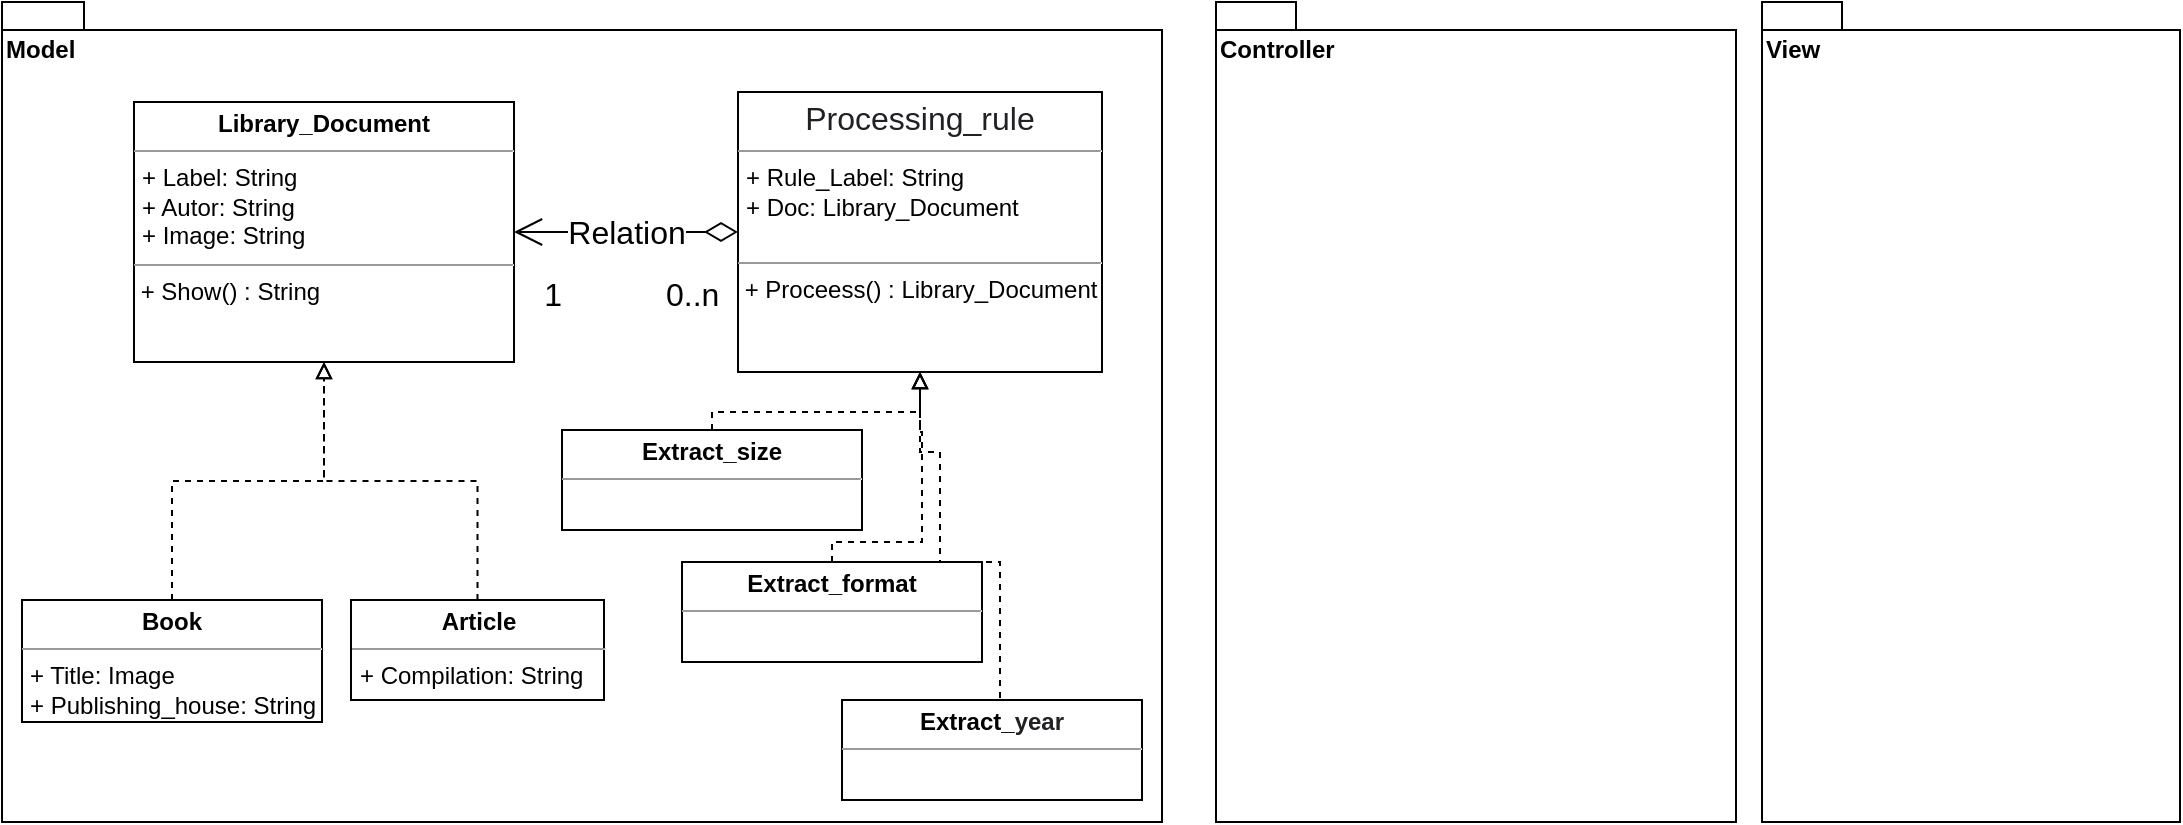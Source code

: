 <mxfile version="18.1.3" type="device" pages="2"><diagram name="Classes" id="b5b7bab2-c9e2-2cf4-8b2a-24fd1a2a6d21"><mxGraphModel dx="514" dy="788" grid="1" gridSize="10" guides="1" tooltips="1" connect="1" arrows="1" fold="1" page="1" pageScale="1" pageWidth="1169" pageHeight="827" background="none" math="0" shadow="0"><root><mxCell id="0"/><mxCell id="1" parent="0"/><mxCell id="sA2jBUCjwPxsmYCh8LZm-1" value="View" style="shape=folder;fontStyle=1;spacingTop=10;tabWidth=40;tabHeight=14;tabPosition=left;html=1;flipV=0;align=left;verticalAlign=top;" parent="1" vertex="1"><mxGeometry x="960" y="40" width="209" height="410" as="geometry"/></mxCell><mxCell id="sA2jBUCjwPxsmYCh8LZm-2" value="Controller" style="shape=folder;fontStyle=1;spacingTop=10;tabWidth=40;tabHeight=14;tabPosition=left;html=1;flipV=0;align=left;verticalAlign=top;" parent="1" vertex="1"><mxGeometry x="687" y="40" width="260" height="410" as="geometry"/></mxCell><mxCell id="sA2jBUCjwPxsmYCh8LZm-3" value="Model" style="shape=folder;fontStyle=1;spacingTop=10;tabWidth=40;tabHeight=14;tabPosition=left;html=1;flipV=0;align=left;verticalAlign=top;" parent="1" vertex="1"><mxGeometry x="80" y="40" width="580" height="410" as="geometry"/></mxCell><mxCell id="sA2jBUCjwPxsmYCh8LZm-5" value="&lt;p style=&quot;margin:0px;margin-top:4px;text-align:center;&quot;&gt;&lt;b&gt;Library_Document&lt;/b&gt;&lt;/p&gt;&lt;hr size=&quot;1&quot;&gt;&lt;p style=&quot;margin: 0px 0px 0px 4px;&quot;&gt;+ Label: String&lt;br&gt;&lt;/p&gt;&lt;p style=&quot;margin: 0px 0px 0px 4px;&quot;&gt;+ Autor: String&lt;/p&gt;&lt;p style=&quot;margin: 0px 0px 0px 4px;&quot;&gt;+ Image: String&lt;/p&gt;&lt;hr size=&quot;1&quot;&gt;&amp;nbsp;+ Show() : String" style="verticalAlign=top;align=left;overflow=fill;fontSize=12;fontFamily=Helvetica;html=1;" parent="1" vertex="1"><mxGeometry x="146" y="90" width="190" height="130" as="geometry"/></mxCell><mxCell id="sA2jBUCjwPxsmYCh8LZm-8" style="edgeStyle=orthogonalEdgeStyle;rounded=0;orthogonalLoop=1;jettySize=auto;html=1;fontColor=#FF0000;startArrow=none;startFill=0;endArrow=block;endFill=0;dashed=1;entryX=0.5;entryY=1;entryDx=0;entryDy=0;" parent="1" source="sA2jBUCjwPxsmYCh8LZm-9" target="sA2jBUCjwPxsmYCh8LZm-5" edge="1"><mxGeometry relative="1" as="geometry"><mxPoint x="247" y="240" as="targetPoint"/></mxGeometry></mxCell><mxCell id="sA2jBUCjwPxsmYCh8LZm-9" value="&lt;p style=&quot;margin:0px;margin-top:4px;text-align:center;&quot;&gt;&lt;b&gt;Book&lt;/b&gt;&lt;/p&gt;&lt;hr size=&quot;1&quot;&gt;&lt;p style=&quot;margin: 0px 0px 0px 4px;&quot;&gt;+ Title: Image&lt;br&gt;&lt;/p&gt;&lt;p style=&quot;margin: 0px 0px 0px 4px;&quot;&gt;+ Publishing_house: String&lt;/p&gt;" style="verticalAlign=top;align=left;overflow=fill;fontSize=12;fontFamily=Helvetica;html=1;" parent="1" vertex="1"><mxGeometry x="90" y="339" width="150" height="61" as="geometry"/></mxCell><mxCell id="sA2jBUCjwPxsmYCh8LZm-10" style="edgeStyle=orthogonalEdgeStyle;rounded=0;orthogonalLoop=1;jettySize=auto;html=1;fontColor=#FF0000;startArrow=none;startFill=0;endArrow=block;endFill=0;dashed=1;" parent="1" source="sA2jBUCjwPxsmYCh8LZm-11" target="sA2jBUCjwPxsmYCh8LZm-5" edge="1"><mxGeometry relative="1" as="geometry"><mxPoint x="247" y="240" as="targetPoint"/></mxGeometry></mxCell><mxCell id="sA2jBUCjwPxsmYCh8LZm-11" value="&lt;p style=&quot;margin:0px;margin-top:4px;text-align:center;&quot;&gt;&lt;b&gt;Article&lt;/b&gt;&lt;/p&gt;&lt;hr size=&quot;1&quot;&gt;&lt;p style=&quot;margin:0px;margin-left:4px;&quot;&gt;+ Compilation: String&lt;br&gt;&lt;/p&gt;" style="verticalAlign=top;align=left;overflow=fill;fontSize=12;fontFamily=Helvetica;html=1;" parent="1" vertex="1"><mxGeometry x="254.5" y="339" width="126.5" height="50" as="geometry"/></mxCell><mxCell id="Fq8TGIOtTdrEL2s2EUya-2" value="&lt;p style=&quot;margin:0px;margin-top:4px;text-align:center;&quot;&gt;&lt;span style=&quot;background-color: transparent; color: rgb(32, 33, 36); font-family: inherit; font-size: 16px; caret-color: rgb(32, 33, 36); text-align: left;&quot;&gt;Processing_rule&lt;/span&gt;&lt;/p&gt;&lt;hr size=&quot;1&quot;&gt;&lt;p style=&quot;margin: 0px 0px 0px 4px;&quot;&gt;+ Rule_Label: String&lt;/p&gt;&lt;p style=&quot;margin: 0px 0px 0px 4px;&quot;&gt;+ Doc:&amp;nbsp;Library_Document&lt;/p&gt;&lt;br&gt;&lt;hr size=&quot;1&quot;&gt;&amp;nbsp;+ Proceess() : Library_Document&lt;br&gt;" style="verticalAlign=top;align=left;overflow=fill;fontSize=12;fontFamily=Helvetica;html=1;" parent="1" vertex="1"><mxGeometry x="448" y="85" width="182" height="140" as="geometry"/></mxCell><mxCell id="Fq8TGIOtTdrEL2s2EUya-3" value="Relation" style="endArrow=open;html=1;endSize=12;startArrow=diamondThin;startSize=14;startFill=0;edgeStyle=orthogonalEdgeStyle;rounded=0;fontSize=16;entryX=1;entryY=0.5;entryDx=0;entryDy=0;" parent="1" source="Fq8TGIOtTdrEL2s2EUya-2" target="sA2jBUCjwPxsmYCh8LZm-5" edge="1"><mxGeometry relative="1" as="geometry"><mxPoint x="460" y="310" as="sourcePoint"/><mxPoint x="620" y="310" as="targetPoint"/></mxGeometry></mxCell><mxCell id="Fq8TGIOtTdrEL2s2EUya-4" value="0..n" style="edgeLabel;resizable=0;html=1;align=left;verticalAlign=top;fontSize=16;" parent="Fq8TGIOtTdrEL2s2EUya-3" connectable="0" vertex="1"><mxGeometry x="-1" relative="1" as="geometry"><mxPoint x="-38" y="15" as="offset"/></mxGeometry></mxCell><mxCell id="Fq8TGIOtTdrEL2s2EUya-5" value="1" style="edgeLabel;resizable=0;html=1;align=right;verticalAlign=top;fontSize=16;" parent="Fq8TGIOtTdrEL2s2EUya-3" connectable="0" vertex="1"><mxGeometry x="1" relative="1" as="geometry"><mxPoint x="24" y="15" as="offset"/></mxGeometry></mxCell><mxCell id="_sfkUn4PgbuFN8sf60A8-1" style="edgeStyle=orthogonalEdgeStyle;rounded=0;orthogonalLoop=1;jettySize=auto;html=1;fontColor=#FF0000;startArrow=none;startFill=0;endArrow=block;endFill=0;dashed=1;entryX=0.5;entryY=1;entryDx=0;entryDy=0;" parent="1" source="_sfkUn4PgbuFN8sf60A8-2" target="Fq8TGIOtTdrEL2s2EUya-2" edge="1"><mxGeometry relative="1" as="geometry"><mxPoint x="566" y="389" as="targetPoint"/><Array as="points"><mxPoint x="435" y="245"/><mxPoint x="539" y="245"/></Array></mxGeometry></mxCell><mxCell id="_sfkUn4PgbuFN8sf60A8-2" value="&lt;p style=&quot;margin:0px;margin-top:4px;text-align:center;&quot;&gt;&lt;b&gt;Extract_size&lt;/b&gt;&lt;/p&gt;&lt;hr size=&quot;1&quot;&gt;&lt;p style=&quot;margin: 0px 0px 0px 4px;&quot;&gt;&lt;br&gt;&lt;/p&gt;" style="verticalAlign=top;align=left;overflow=fill;fontSize=12;fontFamily=Helvetica;html=1;" parent="1" vertex="1"><mxGeometry x="360" y="254" width="150" height="50" as="geometry"/></mxCell><mxCell id="_sfkUn4PgbuFN8sf60A8-3" value="&lt;p style=&quot;margin:0px;margin-top:4px;text-align:center;&quot;&gt;&lt;b&gt;Extract_format&lt;/b&gt;&lt;/p&gt;&lt;hr size=&quot;1&quot;&gt;&lt;p style=&quot;margin: 0px 0px 0px 4px;&quot;&gt;&lt;br&gt;&lt;/p&gt;" style="verticalAlign=top;align=left;overflow=fill;fontSize=12;fontFamily=Helvetica;html=1;" parent="1" vertex="1"><mxGeometry x="420" y="320" width="150" height="50" as="geometry"/></mxCell><mxCell id="_sfkUn4PgbuFN8sf60A8-5" style="edgeStyle=orthogonalEdgeStyle;rounded=0;orthogonalLoop=1;jettySize=auto;html=1;fontColor=#FF0000;startArrow=none;startFill=0;endArrow=block;endFill=0;dashed=1;entryX=0.5;entryY=1;entryDx=0;entryDy=0;exitX=0.5;exitY=0;exitDx=0;exitDy=0;" parent="1" source="_sfkUn4PgbuFN8sf60A8-3" target="Fq8TGIOtTdrEL2s2EUya-2" edge="1"><mxGeometry relative="1" as="geometry"><mxPoint x="549" y="235" as="targetPoint"/><mxPoint x="445" y="260" as="sourcePoint"/><Array as="points"><mxPoint x="495" y="310"/><mxPoint x="540" y="310"/><mxPoint x="540" y="255"/><mxPoint x="539" y="255"/></Array></mxGeometry></mxCell><mxCell id="_sfkUn4PgbuFN8sf60A8-6" value="&lt;p style=&quot;margin:0px;margin-top:4px;text-align:center;&quot;&gt;&lt;b&gt;Extract_&lt;/b&gt;&lt;span style=&quot;background-color: transparent; color: rgb(32, 33, 36); font-family: inherit; caret-color: rgb(32, 33, 36); text-align: left;&quot;&gt;&lt;font style=&quot;font-size: 12px;&quot;&gt;&lt;b&gt;year&lt;/b&gt;&lt;/font&gt;&lt;/span&gt;&lt;/p&gt;&lt;hr size=&quot;1&quot;&gt;&lt;p style=&quot;margin: 0px 0px 0px 4px;&quot;&gt;&lt;br&gt;&lt;/p&gt;" style="verticalAlign=top;align=left;overflow=fill;fontSize=12;fontFamily=Helvetica;html=1;" parent="1" vertex="1"><mxGeometry x="500" y="389" width="150" height="50" as="geometry"/></mxCell><mxCell id="_sfkUn4PgbuFN8sf60A8-8" style="edgeStyle=orthogonalEdgeStyle;rounded=0;orthogonalLoop=1;jettySize=auto;html=1;fontColor=#FF0000;startArrow=none;startFill=0;endArrow=block;endFill=0;dashed=1;exitX=0.5;exitY=0;exitDx=0;exitDy=0;" parent="1" edge="1"><mxGeometry relative="1" as="geometry"><mxPoint x="539.005" y="225" as="targetPoint"/><mxPoint x="574" y="389.0" as="sourcePoint"/><Array as="points"><mxPoint x="579" y="389"/><mxPoint x="579" y="320"/><mxPoint x="549" y="320"/><mxPoint x="549" y="265"/><mxPoint x="539" y="265"/></Array></mxGeometry></mxCell></root></mxGraphModel></diagram><diagram id="agRyl3Md7ECtPxi6J3p6" name="Draft"><mxGraphModel dx="1288" dy="2538" grid="1" gridSize="10" guides="1" tooltips="1" connect="1" arrows="1" fold="1" page="1" pageScale="1" pageWidth="1169" pageHeight="827" math="0" shadow="0"><root><mxCell id="0"/><mxCell id="1" parent="0"/><mxCell id="3kZTN9YNtpxweYBpkjDg-1" value="" style="rounded=0;whiteSpace=wrap;html=1;fontColor=#000000;" vertex="1" parent="1"><mxGeometry x="66.5" y="-715" width="993.5" height="610" as="geometry"/></mxCell><mxCell id="3kZTN9YNtpxweYBpkjDg-2" value="" style="shape=actor;whiteSpace=wrap;html=1;" vertex="1" parent="1"><mxGeometry x="904.5" y="-368" width="40" height="60" as="geometry"/></mxCell><mxCell id="3kZTN9YNtpxweYBpkjDg-3" value="" style="rounded=0;whiteSpace=wrap;html=1;fontColor=#FF0000;" vertex="1" parent="1"><mxGeometry y="-1200" width="810" height="360" as="geometry"/></mxCell><mxCell id="3kZTN9YNtpxweYBpkjDg-4" value="React App" style="shape=folder;fontStyle=1;spacingTop=10;tabWidth=40;tabHeight=14;tabPosition=left;html=1;flipV=0;" vertex="1" parent="1"><mxGeometry x="600.5" y="-549" width="155.5" height="410" as="geometry"/></mxCell><mxCell id="3kZTN9YNtpxweYBpkjDg-5" value="Python App" style="shape=folder;fontStyle=1;spacingTop=10;tabWidth=40;tabHeight=14;tabPosition=left;html=1;flipV=0;" vertex="1" parent="1"><mxGeometry x="186.5" y="-379" width="180" height="230" as="geometry"/></mxCell><mxCell id="3kZTN9YNtpxweYBpkjDg-6" value="Java App" style="shape=folder;fontStyle=1;spacingTop=10;tabWidth=40;tabHeight=14;tabPosition=left;html=1;flipV=0;" vertex="1" parent="1"><mxGeometry x="186.5" y="-629" width="180" height="230" as="geometry"/></mxCell><mxCell id="3kZTN9YNtpxweYBpkjDg-7" value="База данных&#10;(mySQL)" style="shape=module;align=left;spacingLeft=20;align=center;verticalAlign=top;" vertex="1" parent="1"><mxGeometry x="445.5" y="-559" width="100" height="50" as="geometry"/></mxCell><mxCell id="3kZTN9YNtpxweYBpkjDg-8" value="Физическое&#10;хранилище" style="shape=module;align=left;spacingLeft=20;align=center;verticalAlign=top;" vertex="1" parent="1"><mxGeometry x="445.5" y="-459" width="100.5" height="50" as="geometry"/></mxCell><mxCell id="3kZTN9YNtpxweYBpkjDg-9" value="" style="edgeStyle=orthogonalEdgeStyle;rounded=0;orthogonalLoop=1;jettySize=auto;html=1;startArrow=classic;startFill=1;endArrow=none;endFill=0;" edge="1" parent="1" source="3kZTN9YNtpxweYBpkjDg-10" target="3kZTN9YNtpxweYBpkjDg-22"><mxGeometry relative="1" as="geometry"/></mxCell><mxCell id="3kZTN9YNtpxweYBpkjDg-10" value="База знаний" style="shape=module;align=left;spacingLeft=20;align=center;verticalAlign=top;" vertex="1" parent="1"><mxGeometry x="443.5" y="-329" width="100" height="57" as="geometry"/></mxCell><mxCell id="3kZTN9YNtpxweYBpkjDg-11" value="" style="edgeStyle=orthogonalEdgeStyle;rounded=0;orthogonalLoop=1;jettySize=auto;html=1;entryX=1;entryY=0.5;entryDx=0;entryDy=0;" edge="1" parent="1" source="3kZTN9YNtpxweYBpkjDg-12" target="3kZTN9YNtpxweYBpkjDg-7"><mxGeometry relative="1" as="geometry"><Array as="points"><mxPoint x="590" y="-491"/><mxPoint x="590" y="-534"/></Array></mxGeometry></mxCell><mxCell id="3kZTN9YNtpxweYBpkjDg-12" value="Генератор&#10; визуальных&#10; форм" style="shape=module;align=left;spacingLeft=20;align=center;verticalAlign=top;" vertex="1" parent="1"><mxGeometry x="633.5" y="-526" width="100.5" height="70" as="geometry"/></mxCell><mxCell id="3kZTN9YNtpxweYBpkjDg-13" value="" style="edgeStyle=orthogonalEdgeStyle;rounded=0;orthogonalLoop=1;jettySize=auto;html=1;" edge="1" parent="1" source="3kZTN9YNtpxweYBpkjDg-15" target="3kZTN9YNtpxweYBpkjDg-8"><mxGeometry relative="1" as="geometry"/></mxCell><mxCell id="3kZTN9YNtpxweYBpkjDg-14" value="" style="edgeStyle=orthogonalEdgeStyle;rounded=0;orthogonalLoop=1;jettySize=auto;html=1;startArrow=classic;startFill=1;endArrow=none;endFill=0;exitX=0.5;exitY=0;exitDx=0;exitDy=0;entryX=0.5;entryY=1;entryDx=0;entryDy=0;" edge="1" parent="1" source="3kZTN9YNtpxweYBpkjDg-21" target="3kZTN9YNtpxweYBpkjDg-15"><mxGeometry relative="1" as="geometry"><mxPoint x="320" y="-380" as="targetPoint"/></mxGeometry></mxCell><mxCell id="3kZTN9YNtpxweYBpkjDg-15" value="Приложение &#10;по загрузке&#10; файлов в&#10; хранилище" style="shape=module;align=left;spacingLeft=20;align=center;verticalAlign=top;" vertex="1" parent="1"><mxGeometry x="226.5" y="-486" width="100" height="67" as="geometry"/></mxCell><mxCell id="3kZTN9YNtpxweYBpkjDg-16" value="" style="edgeStyle=orthogonalEdgeStyle;rounded=0;orthogonalLoop=1;jettySize=auto;html=1;entryX=0.105;entryY=0.48;entryDx=0;entryDy=0;entryPerimeter=0;" edge="1" parent="1" source="3kZTN9YNtpxweYBpkjDg-17" target="3kZTN9YNtpxweYBpkjDg-7"><mxGeometry relative="1" as="geometry"/></mxCell><mxCell id="3kZTN9YNtpxweYBpkjDg-17" value="Приложение &#10;по загрузке&#10; атрибутов в&#10;БД" style="shape=module;align=left;spacingLeft=20;align=center;verticalAlign=top;" vertex="1" parent="1"><mxGeometry x="226.5" y="-599" width="100" height="67" as="geometry"/></mxCell><mxCell id="3kZTN9YNtpxweYBpkjDg-18" value="" style="edgeStyle=orthogonalEdgeStyle;rounded=0;orthogonalLoop=1;jettySize=auto;html=1;" edge="1" parent="1" source="3kZTN9YNtpxweYBpkjDg-21" target="3kZTN9YNtpxweYBpkjDg-10"><mxGeometry relative="1" as="geometry"/></mxCell><mxCell id="3kZTN9YNtpxweYBpkjDg-19" style="edgeStyle=orthogonalEdgeStyle;rounded=0;orthogonalLoop=1;jettySize=auto;html=1;entryX=0.75;entryY=1;entryDx=0;entryDy=0;" edge="1" parent="1" source="3kZTN9YNtpxweYBpkjDg-21" target="3kZTN9YNtpxweYBpkjDg-8"><mxGeometry relative="1" as="geometry"><Array as="points"><mxPoint x="315" y="-349"/><mxPoint x="521" y="-349"/></Array></mxGeometry></mxCell><mxCell id="3kZTN9YNtpxweYBpkjDg-20" style="edgeStyle=orthogonalEdgeStyle;rounded=0;orthogonalLoop=1;jettySize=auto;html=1;" edge="1" parent="1" source="3kZTN9YNtpxweYBpkjDg-21" target="3kZTN9YNtpxweYBpkjDg-17"><mxGeometry relative="1" as="geometry"><Array as="points"><mxPoint x="160" y="-305"/><mxPoint x="160" y="-565"/></Array></mxGeometry></mxCell><mxCell id="3kZTN9YNtpxweYBpkjDg-21" value="Приложение &#10;по обработке&#10;документов" style="shape=module;align=left;spacingLeft=20;align=center;verticalAlign=top;" vertex="1" parent="1"><mxGeometry x="226.5" y="-339" width="100" height="67" as="geometry"/></mxCell><mxCell id="3kZTN9YNtpxweYBpkjDg-22" value="Генератор&#10;отчетных форм" style="shape=module;align=left;spacingLeft=20;align=center;verticalAlign=top;" vertex="1" parent="1"><mxGeometry x="629.25" y="-303" width="110.5" height="60" as="geometry"/></mxCell><mxCell id="3kZTN9YNtpxweYBpkjDg-23" value="" style="shape=actor;whiteSpace=wrap;html=1;" vertex="1" parent="1"><mxGeometry x="904.5" y="-486" width="40" height="60" as="geometry"/></mxCell><mxCell id="3kZTN9YNtpxweYBpkjDg-24" value="" style="edgeStyle=orthogonalEdgeStyle;rounded=0;orthogonalLoop=1;jettySize=auto;html=1;entryX=0.615;entryY=0.015;entryDx=0;entryDy=0;entryPerimeter=0;" edge="1" parent="1" source="3kZTN9YNtpxweYBpkjDg-25" target="3kZTN9YNtpxweYBpkjDg-15"><mxGeometry relative="1" as="geometry"><Array as="points"><mxPoint x="580" y="-399"/><mxPoint x="580" y="-470"/><mxPoint x="475" y="-470"/><mxPoint x="475" y="-500"/><mxPoint x="288" y="-500"/></Array></mxGeometry></mxCell><mxCell id="3kZTN9YNtpxweYBpkjDg-25" value="Админ.&#10;панель" style="shape=module;align=left;spacingLeft=20;align=center;verticalAlign=top;" vertex="1" parent="1"><mxGeometry x="623.5" y="-429" width="110.5" height="60" as="geometry"/></mxCell><mxCell id="3kZTN9YNtpxweYBpkjDg-26" style="edgeStyle=orthogonalEdgeStyle;rounded=0;orthogonalLoop=1;jettySize=auto;html=1;entryX=1.01;entryY=0.6;entryDx=0;entryDy=0;entryPerimeter=0;exitX=0.25;exitY=0;exitDx=0;exitDy=0;" edge="1" parent="1" source="3kZTN9YNtpxweYBpkjDg-30" target="3kZTN9YNtpxweYBpkjDg-12"><mxGeometry relative="1" as="geometry"/></mxCell><mxCell id="3kZTN9YNtpxweYBpkjDg-27" style="edgeStyle=orthogonalEdgeStyle;rounded=0;orthogonalLoop=1;jettySize=auto;html=1;entryX=0.75;entryY=1;entryDx=0;entryDy=0;" edge="1" parent="1" source="3kZTN9YNtpxweYBpkjDg-30" target="3kZTN9YNtpxweYBpkjDg-25"><mxGeometry relative="1" as="geometry"><Array as="points"><mxPoint x="706" y="-349"/></Array></mxGeometry></mxCell><mxCell id="3kZTN9YNtpxweYBpkjDg-28" style="edgeStyle=orthogonalEdgeStyle;rounded=0;orthogonalLoop=1;jettySize=auto;html=1;entryX=0.75;entryY=0;entryDx=0;entryDy=0;" edge="1" parent="1" source="3kZTN9YNtpxweYBpkjDg-30" target="3kZTN9YNtpxweYBpkjDg-22"><mxGeometry relative="1" as="geometry"/></mxCell><mxCell id="3kZTN9YNtpxweYBpkjDg-29" style="edgeStyle=orthogonalEdgeStyle;rounded=0;orthogonalLoop=1;jettySize=auto;html=1;entryX=1;entryY=0.5;entryDx=0;entryDy=0;" edge="1" parent="1" source="3kZTN9YNtpxweYBpkjDg-30" target="3kZTN9YNtpxweYBpkjDg-33"><mxGeometry relative="1" as="geometry"><Array as="points"><mxPoint x="785" y="-189"/></Array></mxGeometry></mxCell><mxCell id="3kZTN9YNtpxweYBpkjDg-30" value="Проверка&#10;полномочий" style="shape=module;align=left;spacingLeft=20;align=center;verticalAlign=top;" vertex="1" parent="1"><mxGeometry x="765" y="-358" width="100" height="50" as="geometry"/></mxCell><mxCell id="3kZTN9YNtpxweYBpkjDg-31" value="" style="shape=actor;whiteSpace=wrap;html=1;" vertex="1" parent="1"><mxGeometry x="904.5" y="-259" width="40" height="60" as="geometry"/></mxCell><mxCell id="3kZTN9YNtpxweYBpkjDg-32" style="edgeStyle=orthogonalEdgeStyle;rounded=0;orthogonalLoop=1;jettySize=auto;html=1;entryX=0.855;entryY=1;entryDx=0;entryDy=0;entryPerimeter=0;" edge="1" parent="1" source="3kZTN9YNtpxweYBpkjDg-33" target="3kZTN9YNtpxweYBpkjDg-21"><mxGeometry relative="1" as="geometry"/></mxCell><mxCell id="3kZTN9YNtpxweYBpkjDg-33" value="Построитель&#10; запросов" style="shape=module;align=left;spacingLeft=20;align=center;verticalAlign=top;" vertex="1" parent="1"><mxGeometry x="630" y="-219" width="110.5" height="60" as="geometry"/></mxCell><mxCell id="3kZTN9YNtpxweYBpkjDg-34" style="edgeStyle=orthogonalEdgeStyle;rounded=0;orthogonalLoop=1;jettySize=auto;html=1;" edge="1" parent="1" source="3kZTN9YNtpxweYBpkjDg-35"><mxGeometry relative="1" as="geometry"><mxPoint x="825" y="-359" as="targetPoint"/></mxGeometry></mxCell><mxCell id="3kZTN9YNtpxweYBpkjDg-35" value="User" style="text;html=1;strokeColor=none;fillColor=none;align=center;verticalAlign=middle;whiteSpace=wrap;rounded=0;" vertex="1" parent="1"><mxGeometry x="894.5" y="-456" width="60" height="30" as="geometry"/></mxCell><mxCell id="3kZTN9YNtpxweYBpkjDg-36" style="edgeStyle=orthogonalEdgeStyle;rounded=0;orthogonalLoop=1;jettySize=auto;html=1;" edge="1" parent="1" source="3kZTN9YNtpxweYBpkjDg-37" target="3kZTN9YNtpxweYBpkjDg-30"><mxGeometry relative="1" as="geometry"><Array as="points"><mxPoint x="885" y="-323"/><mxPoint x="885" y="-333"/></Array></mxGeometry></mxCell><mxCell id="3kZTN9YNtpxweYBpkjDg-37" value="Admin" style="text;html=1;strokeColor=none;fillColor=none;align=center;verticalAlign=middle;whiteSpace=wrap;rounded=0;" vertex="1" parent="1"><mxGeometry x="894.5" y="-338" width="60" height="30" as="geometry"/></mxCell><mxCell id="3kZTN9YNtpxweYBpkjDg-38" style="edgeStyle=orthogonalEdgeStyle;rounded=0;orthogonalLoop=1;jettySize=auto;html=1;entryX=0.63;entryY=1.06;entryDx=0;entryDy=0;entryPerimeter=0;" edge="1" parent="1" source="3kZTN9YNtpxweYBpkjDg-39" target="3kZTN9YNtpxweYBpkjDg-30"><mxGeometry relative="1" as="geometry"/></mxCell><mxCell id="3kZTN9YNtpxweYBpkjDg-39" value="Expert" style="text;html=1;strokeColor=none;fillColor=none;align=center;verticalAlign=middle;whiteSpace=wrap;rounded=0;" vertex="1" parent="1"><mxGeometry x="894.5" y="-229" width="60" height="30" as="geometry"/></mxCell><mxCell id="3kZTN9YNtpxweYBpkjDg-40" value="Диаграмма классов&amp;nbsp;компонента.&lt;br&gt;&lt;div style=&quot;&quot;&gt;Приложение по загрузке&amp;nbsp;атрибутов в&amp;nbsp;БД&lt;/div&gt;" style="text;html=1;strokeColor=none;fillColor=none;align=left;verticalAlign=middle;whiteSpace=wrap;rounded=0;" vertex="1" parent="1"><mxGeometry y="-1200" width="350" height="30" as="geometry"/></mxCell><mxCell id="3kZTN9YNtpxweYBpkjDg-41" style="edgeStyle=orthogonalEdgeStyle;rounded=0;orthogonalLoop=1;jettySize=auto;html=1;startArrow=none;startFill=0;endArrow=block;endFill=0;entryX=0.5;entryY=1;entryDx=0;entryDy=0;" edge="1" parent="1" source="3kZTN9YNtpxweYBpkjDg-42" target="3kZTN9YNtpxweYBpkjDg-51"><mxGeometry relative="1" as="geometry"/></mxCell><mxCell id="3kZTN9YNtpxweYBpkjDg-42" value="&lt;p style=&quot;margin:0px;margin-top:4px;text-align:center;&quot;&gt;&lt;b&gt;CreatorBook&lt;/b&gt;&lt;/p&gt;&lt;hr size=&quot;1&quot;&gt;&lt;p style=&quot;margin:0px;margin-left:4px;&quot;&gt;+ Title: Image&lt;br&gt;&lt;/p&gt;&lt;p style=&quot;margin: 0px 0px 0px 4px;&quot;&gt;+ Publishing_house: String&lt;/p&gt;&lt;hr size=&quot;1&quot;&gt;&lt;p style=&quot;margin:0px;margin-left:4px;&quot;&gt;+ CreateDocument(): Document&lt;/p&gt;" style="verticalAlign=top;align=left;overflow=fill;fontSize=12;fontFamily=Helvetica;html=1;" vertex="1" parent="1"><mxGeometry x="45.5" y="-990" width="184.5" height="120" as="geometry"/></mxCell><mxCell id="3kZTN9YNtpxweYBpkjDg-43" value="" style="edgeStyle=orthogonalEdgeStyle;rounded=0;orthogonalLoop=1;jettySize=auto;html=1;startArrow=none;startFill=0;endArrow=block;endFill=0;entryX=0.5;entryY=1;entryDx=0;entryDy=0;" edge="1" parent="1" source="3kZTN9YNtpxweYBpkjDg-44" target="3kZTN9YNtpxweYBpkjDg-51"><mxGeometry relative="1" as="geometry"/></mxCell><mxCell id="3kZTN9YNtpxweYBpkjDg-44" value="&lt;p style=&quot;margin:0px;margin-top:4px;text-align:center;&quot;&gt;&lt;b&gt;CreatorArticle&lt;/b&gt;&lt;/p&gt;&lt;hr size=&quot;1&quot;&gt;&lt;p style=&quot;margin:0px;margin-left:4px;&quot;&gt;+ Compilation: String&lt;br&gt;&lt;/p&gt;&lt;hr size=&quot;1&quot;&gt;&lt;p style=&quot;margin: 0px 0px 0px 4px;&quot;&gt;+ CreateDocument(): Document&lt;/p&gt;" style="verticalAlign=top;align=left;overflow=fill;fontSize=12;fontFamily=Helvetica;html=1;" vertex="1" parent="1"><mxGeometry x="233.5" y="-990" width="186.5" height="120" as="geometry"/></mxCell><mxCell id="3kZTN9YNtpxweYBpkjDg-45" value="&lt;p style=&quot;margin:0px;margin-top:4px;text-align:center;&quot;&gt;&lt;font color=&quot;#000000&quot;&gt;&lt;i&gt;&amp;lt;&amp;lt;Interface&amp;gt;&amp;gt;&lt;/i&gt;&lt;br&gt;&lt;b&gt;Document&lt;/b&gt;&lt;/font&gt;&lt;/p&gt;&lt;hr size=&quot;1&quot;&gt;&lt;p style=&quot;margin:0px;margin-left:4px;&quot;&gt;&lt;font color=&quot;#000000&quot;&gt;+ ShowDocument()&lt;/font&gt;&lt;br&gt;&lt;br&gt;&lt;/p&gt;" style="verticalAlign=top;align=left;overflow=fill;fontSize=12;fontFamily=Helvetica;html=1;fontColor=#FF0000;" vertex="1" parent="1"><mxGeometry x="459" y="-1130" width="190" height="70" as="geometry"/></mxCell><mxCell id="3kZTN9YNtpxweYBpkjDg-46" style="edgeStyle=orthogonalEdgeStyle;rounded=0;orthogonalLoop=1;jettySize=auto;html=1;fontColor=#FF0000;startArrow=none;startFill=0;endArrow=block;endFill=0;dashed=1;" edge="1" parent="1" source="3kZTN9YNtpxweYBpkjDg-47" target="3kZTN9YNtpxweYBpkjDg-45"><mxGeometry relative="1" as="geometry"/></mxCell><mxCell id="3kZTN9YNtpxweYBpkjDg-47" value="&lt;p style=&quot;margin:0px;margin-top:4px;text-align:center;&quot;&gt;&lt;b&gt;Book&lt;/b&gt;&lt;/p&gt;&lt;hr size=&quot;1&quot;&gt;&lt;p style=&quot;margin:0px;margin-left:4px;&quot;&gt;&lt;br&gt;&lt;/p&gt;" style="verticalAlign=top;align=left;overflow=fill;fontSize=12;fontFamily=Helvetica;html=1;" vertex="1" parent="1"><mxGeometry x="432" y="-961" width="160" height="51" as="geometry"/></mxCell><mxCell id="3kZTN9YNtpxweYBpkjDg-48" style="edgeStyle=orthogonalEdgeStyle;rounded=0;orthogonalLoop=1;jettySize=auto;html=1;fontColor=#FF0000;startArrow=none;startFill=0;endArrow=block;endFill=0;dashed=1;" edge="1" parent="1" source="3kZTN9YNtpxweYBpkjDg-49" target="3kZTN9YNtpxweYBpkjDg-45"><mxGeometry relative="1" as="geometry"/></mxCell><mxCell id="3kZTN9YNtpxweYBpkjDg-49" value="&lt;p style=&quot;margin:0px;margin-top:4px;text-align:center;&quot;&gt;&lt;b&gt;Article&lt;/b&gt;&lt;/p&gt;&lt;hr size=&quot;1&quot;&gt;&lt;p style=&quot;margin:0px;margin-left:4px;&quot;&gt;&lt;br&gt;&lt;/p&gt;" style="verticalAlign=top;align=left;overflow=fill;fontSize=12;fontFamily=Helvetica;html=1;" vertex="1" parent="1"><mxGeometry x="627" y="-960" width="160" height="50" as="geometry"/></mxCell><mxCell id="3kZTN9YNtpxweYBpkjDg-50" value="" style="edgeStyle=orthogonalEdgeStyle;rounded=0;orthogonalLoop=1;jettySize=auto;html=1;fontColor=#FF0000;startArrow=none;startFill=0;endArrow=open;endFill=0;" edge="1" parent="1" source="3kZTN9YNtpxweYBpkjDg-51" target="3kZTN9YNtpxweYBpkjDg-45"><mxGeometry relative="1" as="geometry"/></mxCell><mxCell id="3kZTN9YNtpxweYBpkjDg-51" value="&lt;p style=&quot;margin:0px;margin-top:4px;text-align:center;&quot;&gt;&lt;b&gt;Creator&lt;/b&gt;&lt;/p&gt;&lt;hr size=&quot;1&quot;&gt;&lt;p style=&quot;margin: 0px 0px 0px 4px;&quot;&gt;+ Label: String&lt;br&gt;&lt;/p&gt;&lt;p style=&quot;margin: 0px 0px 0px 4px;&quot;&gt;+ Autor: String&lt;/p&gt;&lt;hr size=&quot;1&quot;&gt;+ CreateDocument() : Document" style="verticalAlign=top;align=left;overflow=fill;fontSize=12;fontFamily=Helvetica;html=1;" vertex="1" parent="1"><mxGeometry x="150" y="-1130" width="190" height="100" as="geometry"/></mxCell><mxCell id="3kZTN9YNtpxweYBpkjDg-52" value="Диаграмма &amp;nbsp;компонентов" style="text;html=1;strokeColor=none;fillColor=none;align=center;verticalAlign=middle;whiteSpace=wrap;rounded=0;" vertex="1" parent="1"><mxGeometry x="70" y="-715" width="200" height="30" as="geometry"/></mxCell><mxCell id="3kZTN9YNtpxweYBpkjDg-53" value="" style="rounded=0;whiteSpace=wrap;html=1;fontColor=#FF0000;" vertex="1" parent="1"><mxGeometry y="-1650" width="810" height="360" as="geometry"/></mxCell><mxCell id="3kZTN9YNtpxweYBpkjDg-54" value="Диаграмма классов&amp;nbsp;компонента.&lt;br&gt;&lt;div style=&quot;&quot;&gt;&lt;span style=&quot;text-align: center;&quot;&gt;Приложение&amp;nbsp;&lt;/span&gt;&lt;span style=&quot;text-align: center;&quot;&gt;по загрузке&amp;nbsp;&lt;/span&gt;&lt;span style=&quot;text-align: center;&quot;&gt;файлов в&amp;nbsp;&lt;/span&gt;&lt;span style=&quot;text-align: center;&quot;&gt;хранилище.&lt;/span&gt;&lt;br&gt;&lt;/div&gt;" style="text;html=1;strokeColor=none;fillColor=none;align=left;verticalAlign=middle;whiteSpace=wrap;rounded=0;" vertex="1" parent="1"><mxGeometry y="-1650" width="350" height="30" as="geometry"/></mxCell><mxCell id="3kZTN9YNtpxweYBpkjDg-55" style="edgeStyle=orthogonalEdgeStyle;rounded=0;orthogonalLoop=1;jettySize=auto;html=1;entryX=-0.007;entryY=0.651;entryDx=0;entryDy=0;entryPerimeter=0;fontSize=18;" edge="1" parent="1" source="3kZTN9YNtpxweYBpkjDg-56" target="3kZTN9YNtpxweYBpkjDg-58"><mxGeometry relative="1" as="geometry"/></mxCell><mxCell id="3kZTN9YNtpxweYBpkjDg-56" value="&lt;p style=&quot;margin:0px;margin-top:4px;text-align:center;&quot;&gt;&lt;b&gt;StorageFile&lt;/b&gt;&lt;/p&gt;&lt;hr size=&quot;1&quot;&gt;&lt;p style=&quot;margin: 0px 0px 0px 4px;&quot;&gt;+ LabelFile: String&lt;br&gt;&lt;/p&gt;&lt;p style=&quot;margin: 0px 0px 0px 4px;&quot;&gt;+ Size: Integer&lt;/p&gt;&lt;hr size=&quot;1&quot;&gt;&amp;nbsp;+ GetIDFile() : Integer&lt;br&gt;&amp;nbsp;+ SaveData(image) : boolean&lt;br&gt;&amp;nbsp;+ Set_ID_in_DB() : Integer" style="verticalAlign=top;align=left;overflow=fill;fontSize=12;fontFamily=Helvetica;html=1;" vertex="1" parent="1"><mxGeometry x="42.75" y="-1590" width="190" height="130" as="geometry"/></mxCell><mxCell id="3kZTN9YNtpxweYBpkjDg-57" value="&lt;p style=&quot;margin:0px;margin-top:4px;text-align:center;&quot;&gt;&lt;b&gt;Set_Info_DB&lt;/b&gt;&lt;/p&gt;&lt;hr size=&quot;1&quot;&gt;&lt;p style=&quot;margin: 0px 0px 0px 4px;&quot;&gt;+ ID_File: Integer&lt;br&gt;&lt;/p&gt;&lt;p style=&quot;margin: 0px 0px 0px 4px;&quot;&gt;+ Size: Integer&lt;/p&gt;&lt;hr size=&quot;1&quot;&gt;&amp;nbsp;+ Set_ID_in_DB() : Integer" style="verticalAlign=top;align=left;overflow=fill;fontSize=12;fontFamily=Helvetica;html=1;" vertex="1" parent="1"><mxGeometry x="290" y="-1450" width="190" height="130" as="geometry"/></mxCell><mxCell id="3kZTN9YNtpxweYBpkjDg-58" value="&lt;p style=&quot;margin:0px;margin-top:4px;text-align:center;&quot;&gt;&lt;font color=&quot;#000000&quot;&gt;&lt;i&gt;&amp;lt;&amp;lt;Interface&amp;gt;&amp;gt;&lt;/i&gt;&lt;br&gt;&lt;b&gt;Set_info&lt;/b&gt;&lt;/font&gt;&lt;/p&gt;&lt;hr size=&quot;1&quot;&gt;&lt;p style=&quot;margin:0px;margin-left:4px;&quot;&gt;&lt;font color=&quot;#000000&quot;&gt;+ Set_Info_DB()&lt;/font&gt;&lt;br&gt;&lt;br&gt;&lt;/p&gt;" style="verticalAlign=top;align=left;overflow=fill;fontSize=12;fontFamily=Helvetica;html=1;fontColor=#FF0000;" vertex="1" parent="1"><mxGeometry x="290" y="-1590" width="190" height="70" as="geometry"/></mxCell><mxCell id="3kZTN9YNtpxweYBpkjDg-59" style="edgeStyle=orthogonalEdgeStyle;rounded=0;orthogonalLoop=1;jettySize=auto;html=1;fontColor=#FF0000;startArrow=none;startFill=0;endArrow=block;endFill=0;dashed=1;exitX=0.5;exitY=0;exitDx=0;exitDy=0;entryX=0.5;entryY=1;entryDx=0;entryDy=0;" edge="1" parent="1" source="3kZTN9YNtpxweYBpkjDg-57" target="3kZTN9YNtpxweYBpkjDg-58"><mxGeometry relative="1" as="geometry"><mxPoint x="510" y="-1401" as="sourcePoint"/><mxPoint x="552" y="-1500" as="targetPoint"/></mxGeometry></mxCell><mxCell id="3kZTN9YNtpxweYBpkjDg-60" value="&lt;p style=&quot;margin:0px;margin-top:4px;text-align:center;&quot;&gt;&lt;b&gt;Set_Info_MQ&lt;/b&gt;&lt;/p&gt;&lt;hr size=&quot;1&quot;&gt;&lt;p style=&quot;margin: 0px 0px 0px 4px;&quot;&gt;+ ID_File: Integer&lt;br&gt;&lt;/p&gt;&lt;p style=&quot;margin: 0px 0px 0px 4px;&quot;&gt;+ Size: Integer&lt;/p&gt;&lt;hr size=&quot;1&quot;&gt;&amp;nbsp;+ Set_ID_in_MQ() : Integer" style="verticalAlign=top;align=left;overflow=fill;fontSize=12;fontFamily=Helvetica;html=1;" vertex="1" parent="1"><mxGeometry x="510" y="-1450" width="190" height="130" as="geometry"/></mxCell><mxCell id="3kZTN9YNtpxweYBpkjDg-61" style="edgeStyle=orthogonalEdgeStyle;rounded=0;orthogonalLoop=1;jettySize=auto;html=1;fontColor=#FF0000;startArrow=none;startFill=0;endArrow=block;endFill=0;dashed=1;exitX=0.5;exitY=0;exitDx=0;exitDy=0;entryX=0.5;entryY=1;entryDx=0;entryDy=0;" edge="1" parent="1" source="3kZTN9YNtpxweYBpkjDg-60" target="3kZTN9YNtpxweYBpkjDg-58"><mxGeometry relative="1" as="geometry"><mxPoint x="395" y="-1440" as="sourcePoint"/><mxPoint x="395" y="-1510" as="targetPoint"/></mxGeometry></mxCell><mxCell id="3kZTN9YNtpxweYBpkjDg-62" value="View" style="shape=folder;fontStyle=1;spacingTop=10;tabWidth=40;tabHeight=14;tabPosition=left;html=1;flipV=0;align=left;verticalAlign=top;" vertex="1" parent="1"><mxGeometry x="960" y="40" width="209" height="410" as="geometry"/></mxCell><mxCell id="3kZTN9YNtpxweYBpkjDg-63" value="Controller" style="shape=folder;fontStyle=1;spacingTop=10;tabWidth=40;tabHeight=14;tabPosition=left;html=1;flipV=0;align=left;verticalAlign=top;" vertex="1" parent="1"><mxGeometry x="670" y="40" width="260" height="410" as="geometry"/></mxCell><mxCell id="3kZTN9YNtpxweYBpkjDg-64" value="Model" style="shape=folder;fontStyle=1;spacingTop=10;tabWidth=40;tabHeight=14;tabPosition=left;html=1;flipV=0;align=left;verticalAlign=top;" vertex="1" parent="1"><mxGeometry x="80" y="40" width="560" height="410" as="geometry"/></mxCell><mxCell id="3kZTN9YNtpxweYBpkjDg-65" value="&lt;p style=&quot;margin:0px;margin-top:4px;text-align:center;&quot;&gt;&lt;b&gt;Library_Document&lt;/b&gt;&lt;/p&gt;&lt;hr size=&quot;1&quot;&gt;&lt;p style=&quot;margin: 0px 0px 0px 4px;&quot;&gt;+ Label: String&lt;br&gt;&lt;/p&gt;&lt;p style=&quot;margin: 0px 0px 0px 4px;&quot;&gt;+ Autor: String&lt;/p&gt;&lt;hr size=&quot;1&quot;&gt;&amp;nbsp;+ GetIDFile() : Integer&lt;br&gt;&amp;nbsp;+ SaveData(image) : boolean&lt;br&gt;&amp;nbsp;+ Set_ID_in_DB() : Integer" style="verticalAlign=top;align=left;overflow=fill;fontSize=12;fontFamily=Helvetica;html=1;" vertex="1" parent="1"><mxGeometry x="146" y="90" width="190" height="130" as="geometry"/></mxCell><mxCell id="3kZTN9YNtpxweYBpkjDg-66" style="edgeStyle=orthogonalEdgeStyle;rounded=0;orthogonalLoop=1;jettySize=auto;html=1;fontColor=#FF0000;startArrow=none;startFill=0;endArrow=block;endFill=0;dashed=1;entryX=0.5;entryY=1;entryDx=0;entryDy=0;" edge="1" parent="1" source="3kZTN9YNtpxweYBpkjDg-67" target="3kZTN9YNtpxweYBpkjDg-65"><mxGeometry relative="1" as="geometry"><mxPoint x="247" y="240" as="targetPoint"/></mxGeometry></mxCell><mxCell id="3kZTN9YNtpxweYBpkjDg-67" value="&lt;p style=&quot;margin:0px;margin-top:4px;text-align:center;&quot;&gt;&lt;b&gt;Book&lt;/b&gt;&lt;/p&gt;&lt;hr size=&quot;1&quot;&gt;&lt;p style=&quot;margin: 0px 0px 0px 4px;&quot;&gt;+ Title: Image&lt;br&gt;&lt;/p&gt;&lt;p style=&quot;margin: 0px 0px 0px 4px;&quot;&gt;+ Publishing_house: String&lt;/p&gt;" style="verticalAlign=top;align=left;overflow=fill;fontSize=12;fontFamily=Helvetica;html=1;" vertex="1" parent="1"><mxGeometry x="90" y="339" width="150" height="61" as="geometry"/></mxCell><mxCell id="3kZTN9YNtpxweYBpkjDg-68" style="edgeStyle=orthogonalEdgeStyle;rounded=0;orthogonalLoop=1;jettySize=auto;html=1;fontColor=#FF0000;startArrow=none;startFill=0;endArrow=block;endFill=0;dashed=1;" edge="1" parent="1" source="3kZTN9YNtpxweYBpkjDg-69" target="3kZTN9YNtpxweYBpkjDg-65"><mxGeometry relative="1" as="geometry"><mxPoint x="247" y="240" as="targetPoint"/></mxGeometry></mxCell><mxCell id="3kZTN9YNtpxweYBpkjDg-69" value="&lt;p style=&quot;margin:0px;margin-top:4px;text-align:center;&quot;&gt;&lt;b&gt;Article&lt;/b&gt;&lt;/p&gt;&lt;hr size=&quot;1&quot;&gt;&lt;p style=&quot;margin:0px;margin-left:4px;&quot;&gt;+ Compilation: String&lt;br&gt;&lt;/p&gt;" style="verticalAlign=top;align=left;overflow=fill;fontSize=12;fontFamily=Helvetica;html=1;" vertex="1" parent="1"><mxGeometry x="254.5" y="339" width="126.5" height="50" as="geometry"/></mxCell><mxCell id="3kZTN9YNtpxweYBpkjDg-70" value="&lt;p style=&quot;margin:0px;margin-top:4px;text-align:center;&quot;&gt;&lt;b&gt;springController&lt;/b&gt;&lt;br&gt;&lt;/p&gt;&lt;hr size=&quot;1&quot;&gt;&lt;p style=&quot;margin: 0px 0px 0px 4px;&quot;&gt;&lt;font color=&quot;#ff3333&quot;&gt;+ Label: String&lt;br&gt;&lt;/font&gt;&lt;/p&gt;&lt;p style=&quot;margin: 0px 0px 0px 4px;&quot;&gt;&lt;font color=&quot;#ff3333&quot;&gt;+ Autor: String&lt;/font&gt;&lt;/p&gt;&lt;hr size=&quot;1&quot;&gt;&lt;font color=&quot;#ff3333&quot;&gt;&amp;nbsp;+ GetIDFile() : Integer&lt;br&gt;&amp;nbsp;+ SaveData(image) : boolean&lt;br&gt;&amp;nbsp;+ Set_ID_in_DB() : Integer&lt;/font&gt;" style="verticalAlign=top;align=left;overflow=fill;fontSize=12;fontFamily=Helvetica;html=1;" vertex="1" parent="1"><mxGeometry x="707" y="90" width="190" height="130" as="geometry"/></mxCell><mxCell id="3kZTN9YNtpxweYBpkjDg-71" value="&lt;p style=&quot;margin:0px;margin-top:4px;text-align:center;&quot;&gt;&lt;span style=&quot;background-color: transparent; color: rgb(32, 33, 36); font-family: inherit; font-size: 16px; caret-color: rgb(32, 33, 36); text-align: left;&quot;&gt;Processing_rule&lt;/span&gt;&lt;/p&gt;&lt;hr size=&quot;1&quot;&gt;&lt;p style=&quot;margin: 0px 0px 0px 4px;&quot;&gt;+ Rule_Label: String&lt;/p&gt;&lt;p style=&quot;margin: 0px 0px 0px 4px;&quot;&gt;+ Doc:&amp;nbsp;Library_Document&lt;/p&gt;&lt;br&gt;&lt;hr size=&quot;1&quot;&gt;&amp;nbsp;+ GetIDFile() : Integer&lt;br&gt;&amp;nbsp;+ SaveData(image) : boolean&lt;br&gt;&amp;nbsp;+ Set_ID_in_DB() : Integer" style="verticalAlign=top;align=left;overflow=fill;fontSize=12;fontFamily=Helvetica;html=1;" vertex="1" parent="1"><mxGeometry x="448" y="85" width="175.5" height="140" as="geometry"/></mxCell><mxCell id="3kZTN9YNtpxweYBpkjDg-72" value="Relation" style="endArrow=open;html=1;endSize=12;startArrow=diamondThin;startSize=14;startFill=0;edgeStyle=orthogonalEdgeStyle;rounded=0;fontSize=16;entryX=1;entryY=0.5;entryDx=0;entryDy=0;" edge="1" parent="1" source="3kZTN9YNtpxweYBpkjDg-71" target="3kZTN9YNtpxweYBpkjDg-65"><mxGeometry relative="1" as="geometry"><mxPoint x="460" y="310" as="sourcePoint"/><mxPoint x="620" y="310" as="targetPoint"/></mxGeometry></mxCell><mxCell id="3kZTN9YNtpxweYBpkjDg-73" value="0..n" style="edgeLabel;resizable=0;html=1;align=left;verticalAlign=top;fontSize=16;" connectable="0" vertex="1" parent="3kZTN9YNtpxweYBpkjDg-72"><mxGeometry x="-1" relative="1" as="geometry"><mxPoint x="-38" y="15" as="offset"/></mxGeometry></mxCell><mxCell id="3kZTN9YNtpxweYBpkjDg-74" value="1" style="edgeLabel;resizable=0;html=1;align=right;verticalAlign=top;fontSize=16;" connectable="0" vertex="1" parent="3kZTN9YNtpxweYBpkjDg-72"><mxGeometry x="1" relative="1" as="geometry"><mxPoint x="24" y="15" as="offset"/></mxGeometry></mxCell></root></mxGraphModel></diagram></mxfile>